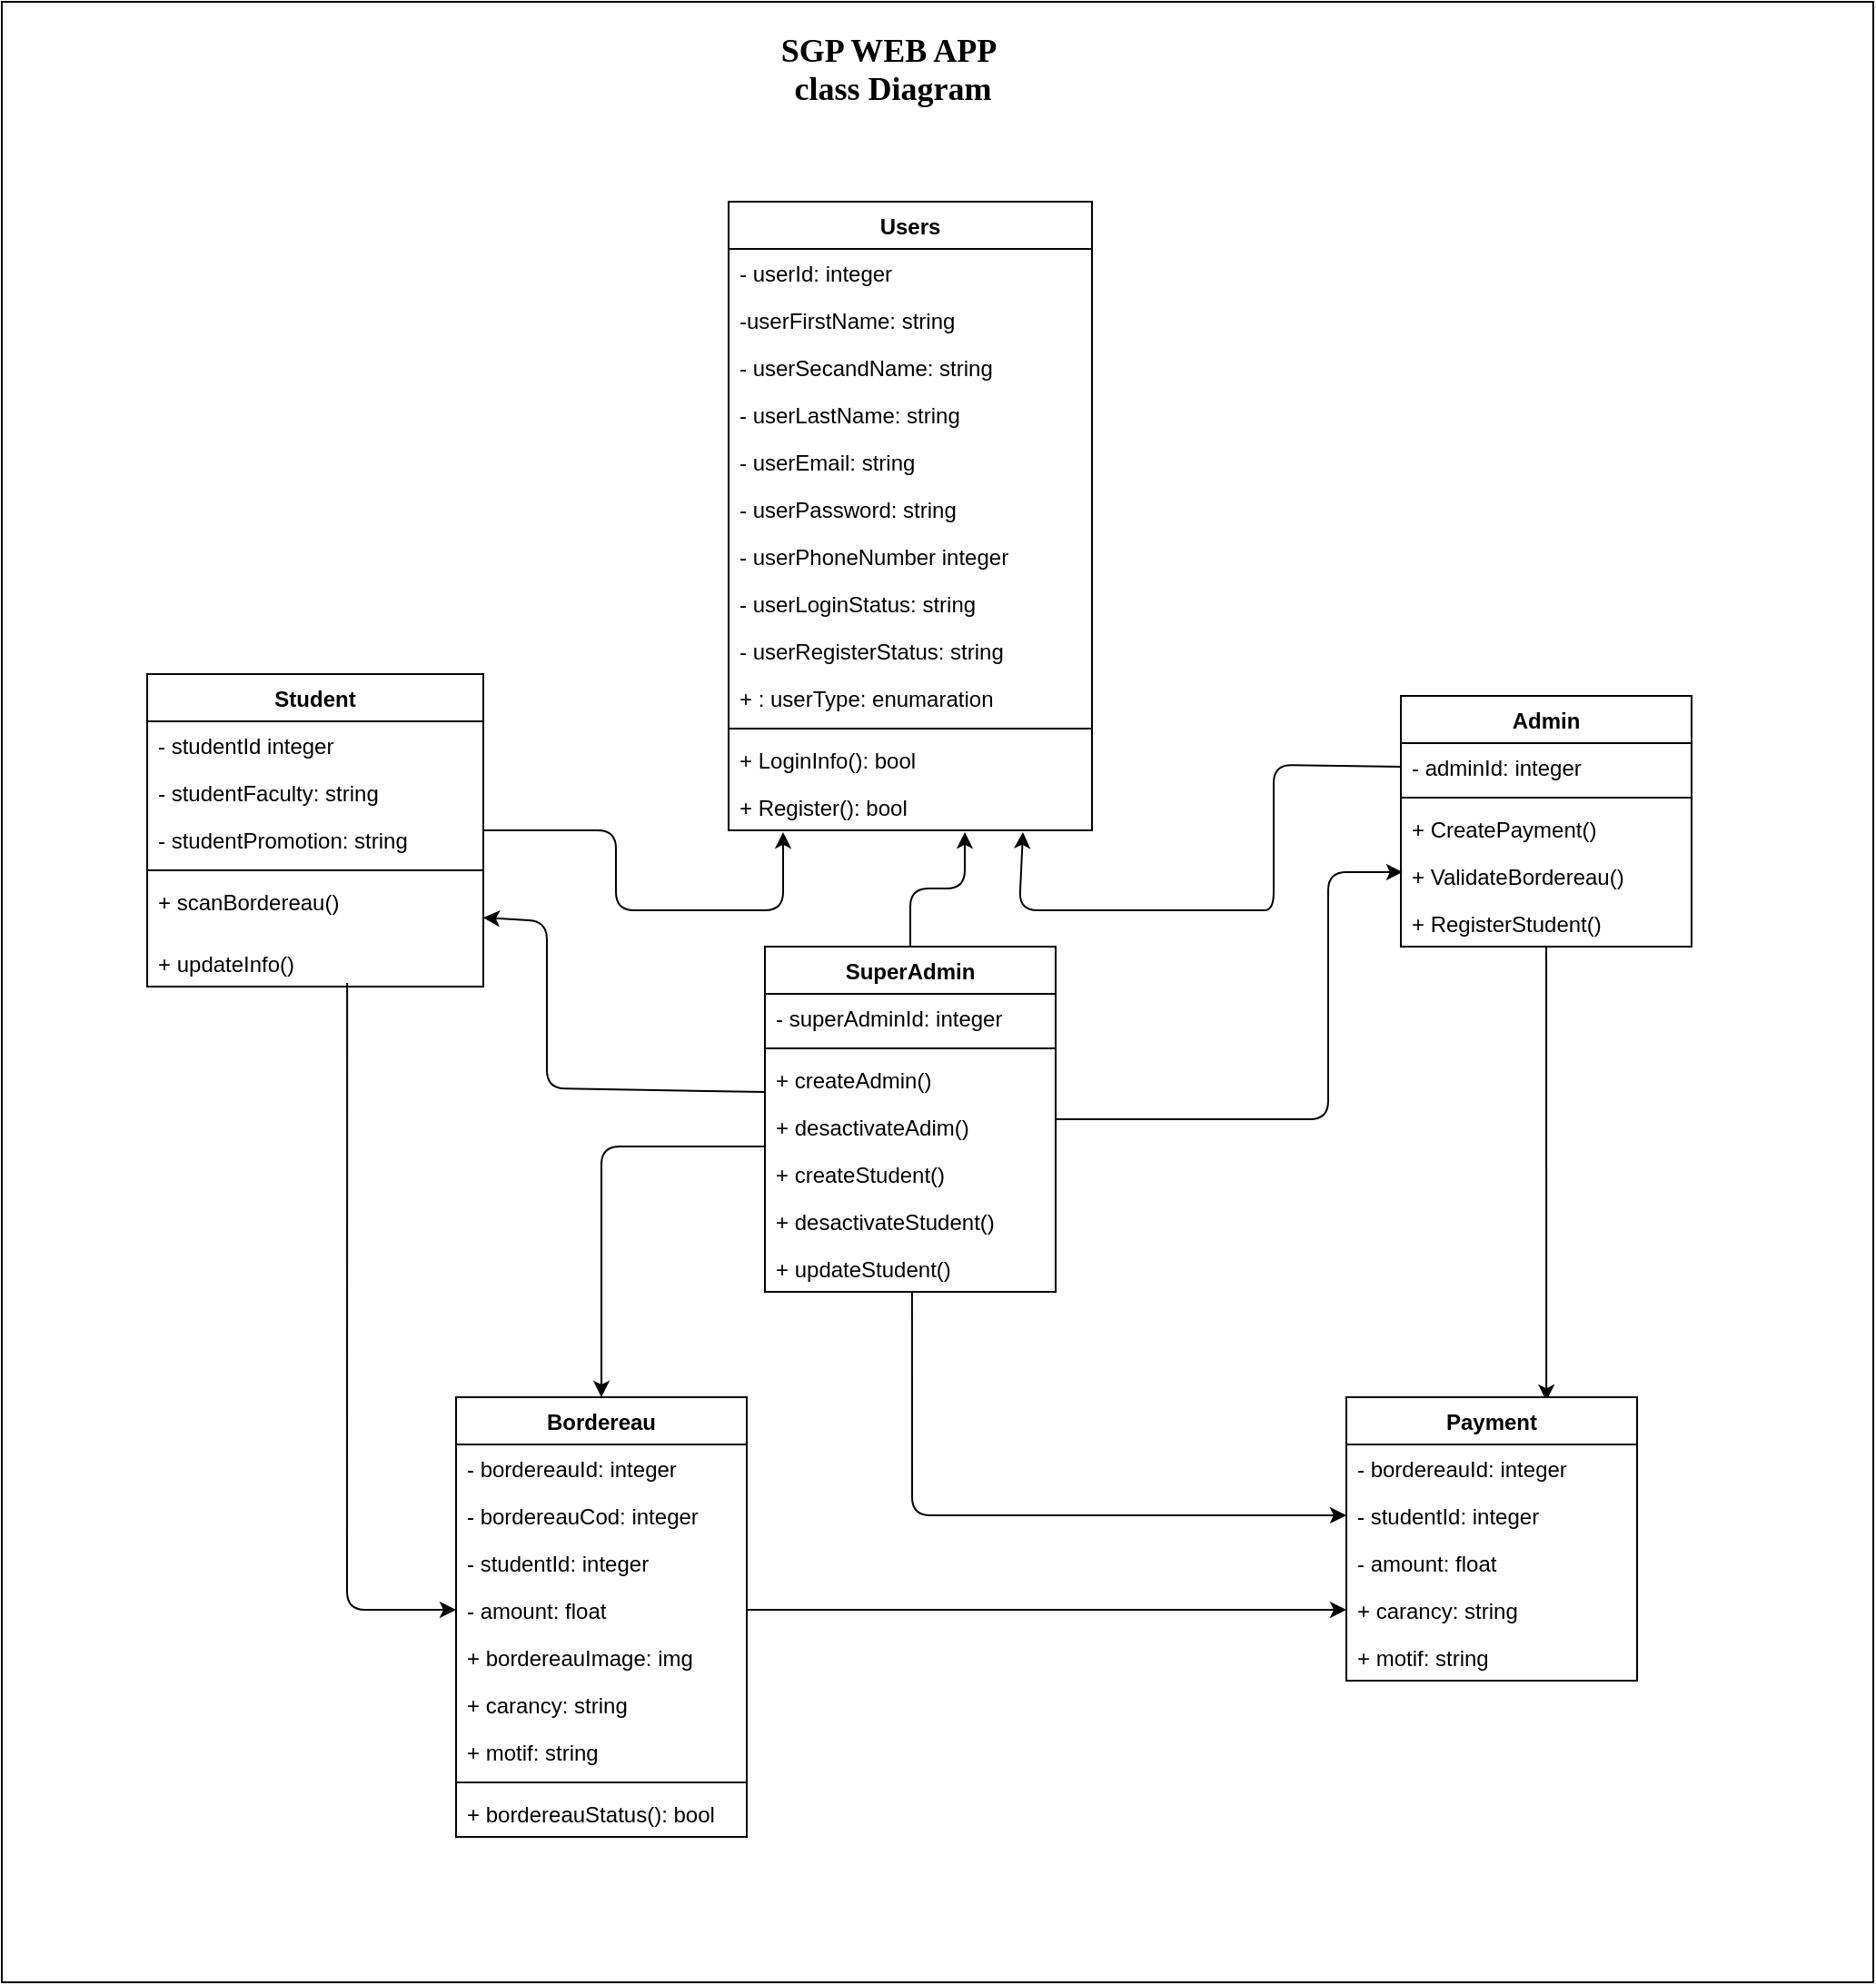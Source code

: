 <mxfile>
    <diagram id="C5_i7pxy2iAr6kGyx8zX" name="Page-1">
        <mxGraphModel dx="1838" dy="1743" grid="1" gridSize="10" guides="1" tooltips="1" connect="1" arrows="1" fold="1" page="1" pageScale="1" pageWidth="850" pageHeight="1100" math="0" shadow="0">
            <root>
                <mxCell id="0"/>
                <mxCell id="1" parent="0"/>
                <mxCell id="363" value="" style="whiteSpace=wrap;html=1;" parent="1" vertex="1">
                    <mxGeometry x="-460" y="-50" width="1030" height="1090" as="geometry"/>
                </mxCell>
                <mxCell id="364" value="Users" style="swimlane;fontStyle=1;align=center;verticalAlign=top;childLayout=stackLayout;horizontal=1;startSize=26;horizontalStack=0;resizeParent=1;resizeParentMax=0;resizeLast=0;collapsible=1;marginBottom=0;" parent="1" vertex="1">
                    <mxGeometry x="-60" y="60" width="200" height="346" as="geometry"/>
                </mxCell>
                <mxCell id="365" value="- userId: integer" style="text;strokeColor=none;fillColor=none;align=left;verticalAlign=top;spacingLeft=4;spacingRight=4;overflow=hidden;rotatable=0;points=[[0,0.5],[1,0.5]];portConstraint=eastwest;" parent="364" vertex="1">
                    <mxGeometry y="26" width="200" height="26" as="geometry"/>
                </mxCell>
                <mxCell id="427" value="-userFirstName: string" style="text;strokeColor=none;fillColor=none;align=left;verticalAlign=top;spacingLeft=4;spacingRight=4;overflow=hidden;rotatable=0;points=[[0,0.5],[1,0.5]];portConstraint=eastwest;" parent="364" vertex="1">
                    <mxGeometry y="52" width="200" height="26" as="geometry"/>
                </mxCell>
                <mxCell id="428" value="- userSecandName: string" style="text;strokeColor=none;fillColor=none;align=left;verticalAlign=top;spacingLeft=4;spacingRight=4;overflow=hidden;rotatable=0;points=[[0,0.5],[1,0.5]];portConstraint=eastwest;" parent="364" vertex="1">
                    <mxGeometry y="78" width="200" height="26" as="geometry"/>
                </mxCell>
                <mxCell id="432" value="- userLastName: string" style="text;strokeColor=none;fillColor=none;align=left;verticalAlign=top;spacingLeft=4;spacingRight=4;overflow=hidden;rotatable=0;points=[[0,0.5],[1,0.5]];portConstraint=eastwest;" parent="364" vertex="1">
                    <mxGeometry y="104" width="200" height="26" as="geometry"/>
                </mxCell>
                <mxCell id="429" value="- userEmail: string" style="text;strokeColor=none;fillColor=none;align=left;verticalAlign=top;spacingLeft=4;spacingRight=4;overflow=hidden;rotatable=0;points=[[0,0.5],[1,0.5]];portConstraint=eastwest;" parent="364" vertex="1">
                    <mxGeometry y="130" width="200" height="26" as="geometry"/>
                </mxCell>
                <mxCell id="366" value="- userPassword: string" style="text;strokeColor=none;fillColor=none;align=left;verticalAlign=top;spacingLeft=4;spacingRight=4;overflow=hidden;rotatable=0;points=[[0,0.5],[1,0.5]];portConstraint=eastwest;" parent="364" vertex="1">
                    <mxGeometry y="156" width="200" height="26" as="geometry"/>
                </mxCell>
                <mxCell id="436" value="- userPhoneNumber integer" style="text;strokeColor=none;fillColor=none;align=left;verticalAlign=top;spacingLeft=4;spacingRight=4;overflow=hidden;rotatable=0;points=[[0,0.5],[1,0.5]];portConstraint=eastwest;" parent="364" vertex="1">
                    <mxGeometry y="182" width="200" height="26" as="geometry"/>
                </mxCell>
                <mxCell id="367" value="- userLoginStatus: string" style="text;strokeColor=none;fillColor=none;align=left;verticalAlign=top;spacingLeft=4;spacingRight=4;overflow=hidden;rotatable=0;points=[[0,0.5],[1,0.5]];portConstraint=eastwest;" parent="364" vertex="1">
                    <mxGeometry y="208" width="200" height="26" as="geometry"/>
                </mxCell>
                <mxCell id="368" value="- userRegisterStatus: string" style="text;strokeColor=none;fillColor=none;align=left;verticalAlign=top;spacingLeft=4;spacingRight=4;overflow=hidden;rotatable=0;points=[[0,0.5],[1,0.5]];portConstraint=eastwest;" parent="364" vertex="1">
                    <mxGeometry y="234" width="200" height="26" as="geometry"/>
                </mxCell>
                <mxCell id="431" value="+ : userType: enumaration" style="text;strokeColor=none;fillColor=none;align=left;verticalAlign=top;spacingLeft=4;spacingRight=4;overflow=hidden;rotatable=0;points=[[0,0.5],[1,0.5]];portConstraint=eastwest;" parent="364" vertex="1">
                    <mxGeometry y="260" width="200" height="26" as="geometry"/>
                </mxCell>
                <mxCell id="369" value="" style="line;strokeWidth=1;fillColor=none;align=left;verticalAlign=middle;spacingTop=-1;spacingLeft=3;spacingRight=3;rotatable=0;labelPosition=right;points=[];portConstraint=eastwest;" parent="364" vertex="1">
                    <mxGeometry y="286" width="200" height="8" as="geometry"/>
                </mxCell>
                <mxCell id="430" value="+ LoginInfo(): bool" style="text;strokeColor=none;fillColor=none;align=left;verticalAlign=top;spacingLeft=4;spacingRight=4;overflow=hidden;rotatable=0;points=[[0,0.5],[1,0.5]];portConstraint=eastwest;" parent="364" vertex="1">
                    <mxGeometry y="294" width="200" height="26" as="geometry"/>
                </mxCell>
                <mxCell id="371" value="+ Register(): bool" style="text;strokeColor=none;fillColor=none;align=left;verticalAlign=top;spacingLeft=4;spacingRight=4;overflow=hidden;rotatable=0;points=[[0,0.5],[1,0.5]];portConstraint=eastwest;" parent="364" vertex="1">
                    <mxGeometry y="320" width="200" height="26" as="geometry"/>
                </mxCell>
                <mxCell id="372" style="edgeStyle=orthogonalEdgeStyle;html=1;entryX=0.15;entryY=1.038;entryDx=0;entryDy=0;entryPerimeter=0;" parent="1" source="373" target="371" edge="1">
                    <mxGeometry relative="1" as="geometry">
                        <Array as="points">
                            <mxPoint x="-122" y="406"/>
                            <mxPoint x="-122" y="450"/>
                            <mxPoint x="-30" y="450"/>
                        </Array>
                    </mxGeometry>
                </mxCell>
                <mxCell id="373" value="Student" style="swimlane;fontStyle=1;align=center;verticalAlign=top;childLayout=stackLayout;horizontal=1;startSize=26;horizontalStack=0;resizeParent=1;resizeParentMax=0;resizeLast=0;collapsible=1;marginBottom=0;" parent="1" vertex="1">
                    <mxGeometry x="-380" y="320" width="185" height="172" as="geometry"/>
                </mxCell>
                <mxCell id="374" value="- studentId integer" style="text;strokeColor=none;fillColor=none;align=left;verticalAlign=top;spacingLeft=4;spacingRight=4;overflow=hidden;rotatable=0;points=[[0,0.5],[1,0.5]];portConstraint=eastwest;" parent="373" vertex="1">
                    <mxGeometry y="26" width="185" height="26" as="geometry"/>
                </mxCell>
                <mxCell id="380" value="- studentFaculty: string" style="text;strokeColor=none;fillColor=none;align=left;verticalAlign=top;spacingLeft=4;spacingRight=4;overflow=hidden;rotatable=0;points=[[0,0.5],[1,0.5]];portConstraint=eastwest;" parent="373" vertex="1">
                    <mxGeometry y="52" width="185" height="26" as="geometry"/>
                </mxCell>
                <mxCell id="381" value="- studentPromotion: string" style="text;strokeColor=none;fillColor=none;align=left;verticalAlign=top;spacingLeft=4;spacingRight=4;overflow=hidden;rotatable=0;points=[[0,0.5],[1,0.5]];portConstraint=eastwest;" parent="373" vertex="1">
                    <mxGeometry y="78" width="185" height="26" as="geometry"/>
                </mxCell>
                <mxCell id="382" value="" style="line;strokeWidth=1;fillColor=none;align=left;verticalAlign=middle;spacingTop=-1;spacingLeft=3;spacingRight=3;rotatable=0;labelPosition=right;points=[];portConstraint=eastwest;" parent="373" vertex="1">
                    <mxGeometry y="104" width="185" height="8" as="geometry"/>
                </mxCell>
                <mxCell id="383" value="+ scanBordereau()" style="text;strokeColor=none;fillColor=none;align=left;verticalAlign=top;spacingLeft=4;spacingRight=4;overflow=hidden;rotatable=0;points=[[0,0.5],[1,0.5]];portConstraint=eastwest;" parent="373" vertex="1">
                    <mxGeometry y="112" width="185" height="34" as="geometry"/>
                </mxCell>
                <mxCell id="384" value="+ updateInfo()" style="text;strokeColor=none;fillColor=none;align=left;verticalAlign=top;spacingLeft=4;spacingRight=4;overflow=hidden;rotatable=0;points=[[0,0.5],[1,0.5]];portConstraint=eastwest;" parent="373" vertex="1">
                    <mxGeometry y="146" width="185" height="26" as="geometry"/>
                </mxCell>
                <mxCell id="437" style="edgeStyle=none;html=1;entryX=0.81;entryY=1.038;entryDx=0;entryDy=0;entryPerimeter=0;exitX=0;exitY=0.5;exitDx=0;exitDy=0;" parent="1" source="388" target="371" edge="1">
                    <mxGeometry relative="1" as="geometry">
                        <Array as="points">
                            <mxPoint x="240" y="370"/>
                            <mxPoint x="240" y="450"/>
                            <mxPoint x="230" y="450"/>
                            <mxPoint x="100" y="450"/>
                        </Array>
                    </mxGeometry>
                </mxCell>
                <mxCell id="448" style="edgeStyle=none;html=1;entryX=0.688;entryY=0.013;entryDx=0;entryDy=0;entryPerimeter=0;" parent="1" source="387" target="420" edge="1">
                    <mxGeometry relative="1" as="geometry"/>
                </mxCell>
                <mxCell id="387" value="Admin" style="swimlane;fontStyle=1;align=center;verticalAlign=top;childLayout=stackLayout;horizontal=1;startSize=26;horizontalStack=0;resizeParent=1;resizeParentMax=0;resizeLast=0;collapsible=1;marginBottom=0;" parent="1" vertex="1">
                    <mxGeometry x="310" y="332" width="160" height="138" as="geometry"/>
                </mxCell>
                <mxCell id="388" value="- adminId: integer" style="text;strokeColor=none;fillColor=none;align=left;verticalAlign=top;spacingLeft=4;spacingRight=4;overflow=hidden;rotatable=0;points=[[0,0.5],[1,0.5]];portConstraint=eastwest;" parent="387" vertex="1">
                    <mxGeometry y="26" width="160" height="26" as="geometry"/>
                </mxCell>
                <mxCell id="391" value="" style="line;strokeWidth=1;fillColor=none;align=left;verticalAlign=middle;spacingTop=-1;spacingLeft=3;spacingRight=3;rotatable=0;labelPosition=right;points=[];portConstraint=eastwest;" parent="387" vertex="1">
                    <mxGeometry y="52" width="160" height="8" as="geometry"/>
                </mxCell>
                <mxCell id="392" value="+ CreatePayment()" style="text;strokeColor=none;fillColor=none;align=left;verticalAlign=top;spacingLeft=4;spacingRight=4;overflow=hidden;rotatable=0;points=[[0,0.5],[1,0.5]];portConstraint=eastwest;" parent="387" vertex="1">
                    <mxGeometry y="60" width="160" height="26" as="geometry"/>
                </mxCell>
                <mxCell id="393" value="+ ValidateBordereau()&#10;" style="text;strokeColor=none;fillColor=none;align=left;verticalAlign=top;spacingLeft=4;spacingRight=4;overflow=hidden;rotatable=0;points=[[0,0.5],[1,0.5]];portConstraint=eastwest;" parent="387" vertex="1">
                    <mxGeometry y="86" width="160" height="26" as="geometry"/>
                </mxCell>
                <mxCell id="394" value="+ RegisterStudent()" style="text;strokeColor=none;fillColor=none;align=left;verticalAlign=top;spacingLeft=4;spacingRight=4;overflow=hidden;rotatable=0;points=[[0,0.5],[1,0.5]];portConstraint=eastwest;" parent="387" vertex="1">
                    <mxGeometry y="112" width="160" height="26" as="geometry"/>
                </mxCell>
                <mxCell id="395" style="edgeStyle=orthogonalEdgeStyle;html=1;entryX=0.65;entryY=1.038;entryDx=0;entryDy=0;entryPerimeter=0;" parent="1" source="400" target="371" edge="1">
                    <mxGeometry relative="1" as="geometry"/>
                </mxCell>
                <mxCell id="396" style="edgeStyle=none;html=1;entryX=0.006;entryY=1.038;entryDx=0;entryDy=0;entryPerimeter=0;" parent="1" source="400" edge="1">
                    <mxGeometry relative="1" as="geometry">
                        <Array as="points">
                            <mxPoint x="270" y="565"/>
                            <mxPoint x="270" y="429"/>
                        </Array>
                        <mxPoint x="310.96" y="428.988" as="targetPoint"/>
                    </mxGeometry>
                </mxCell>
                <mxCell id="397" style="edgeStyle=none;html=1;exitX=0;exitY=0.769;exitDx=0;exitDy=0;exitPerimeter=0;" parent="1" source="405" target="383" edge="1">
                    <mxGeometry relative="1" as="geometry">
                        <Array as="points">
                            <mxPoint x="-160" y="548"/>
                            <mxPoint x="-160" y="456"/>
                        </Array>
                    </mxGeometry>
                </mxCell>
                <mxCell id="398" style="edgeStyle=none;html=1;entryX=0.5;entryY=0;entryDx=0;entryDy=0;" parent="1" target="411" edge="1">
                    <mxGeometry relative="1" as="geometry">
                        <mxPoint x="-40" y="580" as="sourcePoint"/>
                        <Array as="points">
                            <mxPoint x="-130" y="580"/>
                        </Array>
                    </mxGeometry>
                </mxCell>
                <mxCell id="451" style="edgeStyle=none;html=1;entryX=0;entryY=0.5;entryDx=0;entryDy=0;exitX=0.506;exitY=1;exitDx=0;exitDy=0;exitPerimeter=0;" parent="1" source="409" target="446" edge="1">
                    <mxGeometry relative="1" as="geometry">
                        <Array as="points">
                            <mxPoint x="41" y="783"/>
                        </Array>
                    </mxGeometry>
                </mxCell>
                <mxCell id="400" value="SuperAdmin" style="swimlane;fontStyle=1;align=center;verticalAlign=top;childLayout=stackLayout;horizontal=1;startSize=26;horizontalStack=0;resizeParent=1;resizeParentMax=0;resizeLast=0;collapsible=1;marginBottom=0;" parent="1" vertex="1">
                    <mxGeometry x="-40" y="470" width="160" height="190" as="geometry"/>
                </mxCell>
                <mxCell id="401" value="- superAdminId: integer" style="text;strokeColor=none;fillColor=none;align=left;verticalAlign=top;spacingLeft=4;spacingRight=4;overflow=hidden;rotatable=0;points=[[0,0.5],[1,0.5]];portConstraint=eastwest;" parent="400" vertex="1">
                    <mxGeometry y="26" width="160" height="26" as="geometry"/>
                </mxCell>
                <mxCell id="404" value="" style="line;strokeWidth=1;fillColor=none;align=left;verticalAlign=middle;spacingTop=-1;spacingLeft=3;spacingRight=3;rotatable=0;labelPosition=right;points=[];portConstraint=eastwest;" parent="400" vertex="1">
                    <mxGeometry y="52" width="160" height="8" as="geometry"/>
                </mxCell>
                <mxCell id="405" value="+ createAdmin()" style="text;strokeColor=none;fillColor=none;align=left;verticalAlign=top;spacingLeft=4;spacingRight=4;overflow=hidden;rotatable=0;points=[[0,0.5],[1,0.5]];portConstraint=eastwest;" parent="400" vertex="1">
                    <mxGeometry y="60" width="160" height="26" as="geometry"/>
                </mxCell>
                <mxCell id="406" value="+ desactivateAdim()" style="text;strokeColor=none;fillColor=none;align=left;verticalAlign=top;spacingLeft=4;spacingRight=4;overflow=hidden;rotatable=0;points=[[0,0.5],[1,0.5]];portConstraint=eastwest;" parent="400" vertex="1">
                    <mxGeometry y="86" width="160" height="26" as="geometry"/>
                </mxCell>
                <mxCell id="407" value="+ createStudent()" style="text;strokeColor=none;fillColor=none;align=left;verticalAlign=top;spacingLeft=4;spacingRight=4;overflow=hidden;rotatable=0;points=[[0,0.5],[1,0.5]];portConstraint=eastwest;" parent="400" vertex="1">
                    <mxGeometry y="112" width="160" height="26" as="geometry"/>
                </mxCell>
                <mxCell id="408" value="+ desactivateStudent()" style="text;strokeColor=none;fillColor=none;align=left;verticalAlign=top;spacingLeft=4;spacingRight=4;overflow=hidden;rotatable=0;points=[[0,0.5],[1,0.5]];portConstraint=eastwest;" parent="400" vertex="1">
                    <mxGeometry y="138" width="160" height="26" as="geometry"/>
                </mxCell>
                <mxCell id="409" value="+ updateStudent()" style="text;strokeColor=none;fillColor=none;align=left;verticalAlign=top;spacingLeft=4;spacingRight=4;overflow=hidden;rotatable=0;points=[[0,0.5],[1,0.5]];portConstraint=eastwest;" parent="400" vertex="1">
                    <mxGeometry y="164" width="160" height="26" as="geometry"/>
                </mxCell>
                <mxCell id="411" value="Bordereau" style="swimlane;fontStyle=1;align=center;verticalAlign=top;childLayout=stackLayout;horizontal=1;startSize=26;horizontalStack=0;resizeParent=1;resizeParentMax=0;resizeLast=0;collapsible=1;marginBottom=0;" parent="1" vertex="1">
                    <mxGeometry x="-210" y="718" width="160" height="242" as="geometry"/>
                </mxCell>
                <mxCell id="412" value="- bordereauId: integer" style="text;strokeColor=none;fillColor=none;align=left;verticalAlign=top;spacingLeft=4;spacingRight=4;overflow=hidden;rotatable=0;points=[[0,0.5],[1,0.5]];portConstraint=eastwest;" parent="411" vertex="1">
                    <mxGeometry y="26" width="160" height="26" as="geometry"/>
                </mxCell>
                <mxCell id="413" value="- bordereauCod: integer" style="text;strokeColor=none;fillColor=none;align=left;verticalAlign=top;spacingLeft=4;spacingRight=4;overflow=hidden;rotatable=0;points=[[0,0.5],[1,0.5]];portConstraint=eastwest;" parent="411" vertex="1">
                    <mxGeometry y="52" width="160" height="26" as="geometry"/>
                </mxCell>
                <mxCell id="440" value="- studentId: integer" style="text;strokeColor=none;fillColor=none;align=left;verticalAlign=top;spacingLeft=4;spacingRight=4;overflow=hidden;rotatable=0;points=[[0,0.5],[1,0.5]];portConstraint=eastwest;" parent="411" vertex="1">
                    <mxGeometry y="78" width="160" height="26" as="geometry"/>
                </mxCell>
                <mxCell id="414" value="- amount: float" style="text;strokeColor=none;fillColor=none;align=left;verticalAlign=top;spacingLeft=4;spacingRight=4;overflow=hidden;rotatable=0;points=[[0,0.5],[1,0.5]];portConstraint=eastwest;" parent="411" vertex="1">
                    <mxGeometry y="104" width="160" height="26" as="geometry"/>
                </mxCell>
                <mxCell id="415" value="+ bordereauImage: img" style="text;strokeColor=none;fillColor=none;align=left;verticalAlign=top;spacingLeft=4;spacingRight=4;overflow=hidden;rotatable=0;points=[[0,0.5],[1,0.5]];portConstraint=eastwest;" parent="411" vertex="1">
                    <mxGeometry y="130" width="160" height="26" as="geometry"/>
                </mxCell>
                <mxCell id="416" value="+ carancy: string" style="text;strokeColor=none;fillColor=none;align=left;verticalAlign=top;spacingLeft=4;spacingRight=4;overflow=hidden;rotatable=0;points=[[0,0.5],[1,0.5]];portConstraint=eastwest;" parent="411" vertex="1">
                    <mxGeometry y="156" width="160" height="26" as="geometry"/>
                </mxCell>
                <mxCell id="417" value="+ motif: string" style="text;strokeColor=none;fillColor=none;align=left;verticalAlign=top;spacingLeft=4;spacingRight=4;overflow=hidden;rotatable=0;points=[[0,0.5],[1,0.5]];portConstraint=eastwest;" parent="411" vertex="1">
                    <mxGeometry y="182" width="160" height="26" as="geometry"/>
                </mxCell>
                <mxCell id="418" value="" style="line;strokeWidth=1;fillColor=none;align=left;verticalAlign=middle;spacingTop=-1;spacingLeft=3;spacingRight=3;rotatable=0;labelPosition=right;points=[];portConstraint=eastwest;" parent="411" vertex="1">
                    <mxGeometry y="208" width="160" height="8" as="geometry"/>
                </mxCell>
                <mxCell id="419" value="+ bordereauStatus(): bool" style="text;strokeColor=none;fillColor=none;align=left;verticalAlign=top;spacingLeft=4;spacingRight=4;overflow=hidden;rotatable=0;points=[[0,0.5],[1,0.5]];portConstraint=eastwest;" parent="411" vertex="1">
                    <mxGeometry y="216" width="160" height="26" as="geometry"/>
                </mxCell>
                <mxCell id="420" value="Payment" style="swimlane;fontStyle=1;align=center;verticalAlign=top;childLayout=stackLayout;horizontal=1;startSize=26;horizontalStack=0;resizeParent=1;resizeParentMax=0;resizeLast=0;collapsible=1;marginBottom=0;" parent="1" vertex="1">
                    <mxGeometry x="280" y="718" width="160" height="156" as="geometry"/>
                </mxCell>
                <mxCell id="421" value="- bordereauId: integer" style="text;strokeColor=none;fillColor=none;align=left;verticalAlign=top;spacingLeft=4;spacingRight=4;overflow=hidden;rotatable=0;points=[[0,0.5],[1,0.5]];portConstraint=eastwest;" parent="420" vertex="1">
                    <mxGeometry y="26" width="160" height="26" as="geometry"/>
                </mxCell>
                <mxCell id="446" value="- studentId: integer" style="text;strokeColor=none;fillColor=none;align=left;verticalAlign=top;spacingLeft=4;spacingRight=4;overflow=hidden;rotatable=0;points=[[0,0.5],[1,0.5]];portConstraint=eastwest;" parent="420" vertex="1">
                    <mxGeometry y="52" width="160" height="26" as="geometry"/>
                </mxCell>
                <mxCell id="422" value="- amount: float" style="text;strokeColor=none;fillColor=none;align=left;verticalAlign=top;spacingLeft=4;spacingRight=4;overflow=hidden;rotatable=0;points=[[0,0.5],[1,0.5]];portConstraint=eastwest;" parent="420" vertex="1">
                    <mxGeometry y="78" width="160" height="26" as="geometry"/>
                </mxCell>
                <mxCell id="423" value="+ carancy: string" style="text;strokeColor=none;fillColor=none;align=left;verticalAlign=top;spacingLeft=4;spacingRight=4;overflow=hidden;rotatable=0;points=[[0,0.5],[1,0.5]];portConstraint=eastwest;" parent="420" vertex="1">
                    <mxGeometry y="104" width="160" height="26" as="geometry"/>
                </mxCell>
                <mxCell id="424" value="+ motif: string" style="text;strokeColor=none;fillColor=none;align=left;verticalAlign=top;spacingLeft=4;spacingRight=4;overflow=hidden;rotatable=0;points=[[0,0.5],[1,0.5]];portConstraint=eastwest;" parent="420" vertex="1">
                    <mxGeometry y="130" width="160" height="26" as="geometry"/>
                </mxCell>
                <mxCell id="425" style="edgeStyle=none;html=1;entryX=0;entryY=0.5;entryDx=0;entryDy=0;exitX=1;exitY=0.5;exitDx=0;exitDy=0;" parent="1" source="414" target="423" edge="1">
                    <mxGeometry relative="1" as="geometry">
                        <Array as="points"/>
                    </mxGeometry>
                </mxCell>
                <mxCell id="442" style="edgeStyle=none;html=1;entryX=0;entryY=0.5;entryDx=0;entryDy=0;exitX=0.595;exitY=0.923;exitDx=0;exitDy=0;exitPerimeter=0;" parent="1" source="384" target="414" edge="1">
                    <mxGeometry relative="1" as="geometry">
                        <mxPoint x="-277.518" y="502" as="sourcePoint"/>
                        <mxPoint x="-200" y="845" as="targetPoint"/>
                        <Array as="points">
                            <mxPoint x="-270" y="835"/>
                        </Array>
                    </mxGeometry>
                </mxCell>
                <mxCell id="452" value="&lt;font face=&quot;Verdana&quot; style=&quot;font-size: 18px&quot;&gt;&lt;b&gt;SGP WEB APP&amp;nbsp;&lt;br&gt;&lt;/b&gt;&lt;span class=&quot;ILfuVd&quot;&gt;&lt;span class=&quot;hgKElc&quot;&gt;&lt;b&gt;class Diagram&lt;/b&gt;&lt;/span&gt;&lt;/span&gt;&lt;br&gt;&lt;/font&gt;&lt;span&gt;&amp;nbsp;&lt;/span&gt;" style="text;html=1;resizable=0;autosize=1;align=center;verticalAlign=middle;points=[];fillColor=none;strokeColor=none;rounded=0;" parent="1" vertex="1">
                    <mxGeometry x="-40" y="-30" width="140" height="50" as="geometry"/>
                </mxCell>
            </root>
        </mxGraphModel>
    </diagram>
</mxfile>